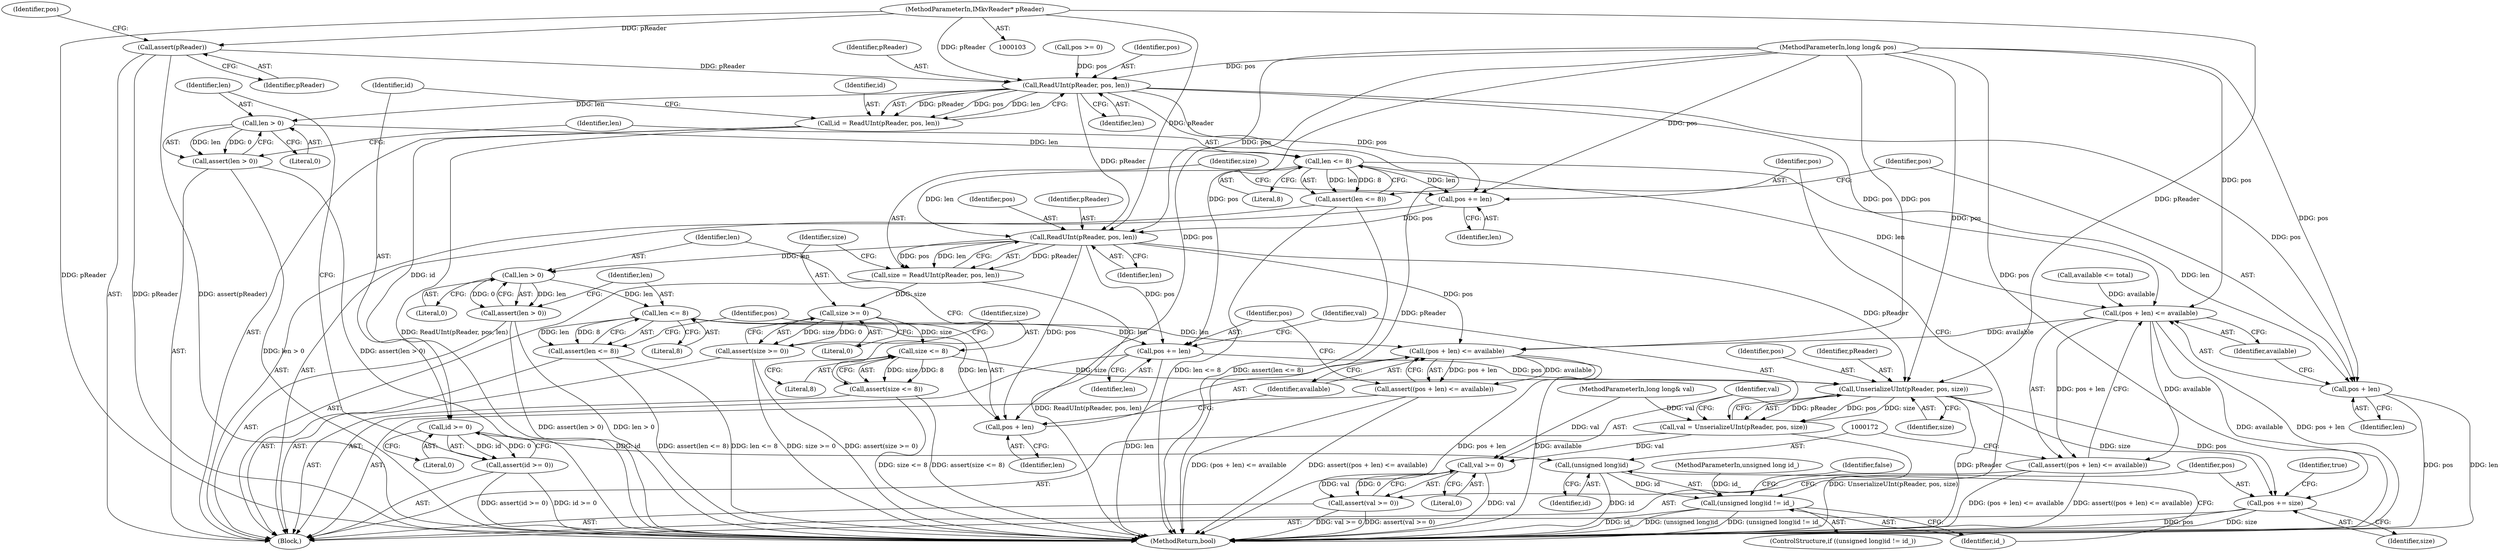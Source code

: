 digraph "1_Android_cc274e2abe8b2a6698a5c47d8aa4bb45f1f9538d_30@API" {
"1000109" [label="(Call,assert(pReader))"];
"1000104" [label="(MethodParameterIn,IMkvReader* pReader)"];
"1000147" [label="(Call,ReadUInt(pReader, pos, len))"];
"1000145" [label="(Call,id = ReadUInt(pReader, pos, len))"];
"1000152" [label="(Call,id >= 0)"];
"1000151" [label="(Call,assert(id >= 0))"];
"1000171" [label="(Call,(unsigned long)id)"];
"1000170" [label="(Call,(unsigned long)id != id_)"];
"1000156" [label="(Call,len > 0)"];
"1000155" [label="(Call,assert(len > 0))"];
"1000160" [label="(Call,len <= 8)"];
"1000159" [label="(Call,assert(len <= 8))"];
"1000164" [label="(Call,(pos + len) <= available)"];
"1000163" [label="(Call,assert((pos + len) <= available))"];
"1000204" [label="(Call,(pos + len) <= available)"];
"1000203" [label="(Call,assert((pos + len) <= available))"];
"1000165" [label="(Call,pos + len)"];
"1000177" [label="(Call,pos += len)"];
"1000183" [label="(Call,ReadUInt(pReader, pos, len))"];
"1000181" [label="(Call,size = ReadUInt(pReader, pos, len))"];
"1000188" [label="(Call,size >= 0)"];
"1000187" [label="(Call,assert(size >= 0))"];
"1000192" [label="(Call,size <= 8)"];
"1000191" [label="(Call,assert(size <= 8))"];
"1000214" [label="(Call,UnserializeUInt(pReader, pos, size))"];
"1000212" [label="(Call,val = UnserializeUInt(pReader, pos, size))"];
"1000219" [label="(Call,val >= 0)"];
"1000218" [label="(Call,assert(val >= 0))"];
"1000222" [label="(Call,pos += size)"];
"1000196" [label="(Call,len > 0)"];
"1000195" [label="(Call,assert(len > 0))"];
"1000200" [label="(Call,len <= 8)"];
"1000199" [label="(Call,assert(len <= 8))"];
"1000205" [label="(Call,pos + len)"];
"1000209" [label="(Call,pos += len)"];
"1000195" [label="(Call,assert(len > 0))"];
"1000105" [label="(MethodParameterIn,long long& pos)"];
"1000153" [label="(Identifier,id)"];
"1000155" [label="(Call,assert(len > 0))"];
"1000177" [label="(Call,pos += len)"];
"1000150" [label="(Identifier,len)"];
"1000192" [label="(Call,size <= 8)"];
"1000216" [label="(Identifier,pos)"];
"1000169" [label="(ControlStructure,if ((unsigned long)id != id_))"];
"1000106" [label="(MethodParameterIn,unsigned long id_)"];
"1000112" [label="(Call,pos >= 0)"];
"1000198" [label="(Literal,0)"];
"1000145" [label="(Call,id = ReadUInt(pReader, pos, len))"];
"1000104" [label="(MethodParameterIn,IMkvReader* pReader)"];
"1000193" [label="(Identifier,size)"];
"1000189" [label="(Identifier,size)"];
"1000212" [label="(Call,val = UnserializeUInt(pReader, pos, size))"];
"1000217" [label="(Identifier,size)"];
"1000166" [label="(Identifier,pos)"];
"1000181" [label="(Call,size = ReadUInt(pReader, pos, len))"];
"1000182" [label="(Identifier,size)"];
"1000194" [label="(Literal,8)"];
"1000213" [label="(Identifier,val)"];
"1000210" [label="(Identifier,pos)"];
"1000226" [label="(Identifier,true)"];
"1000162" [label="(Literal,8)"];
"1000183" [label="(Call,ReadUInt(pReader, pos, len))"];
"1000156" [label="(Call,len > 0)"];
"1000108" [label="(Block,)"];
"1000163" [label="(Call,assert((pos + len) <= available))"];
"1000203" [label="(Call,assert((pos + len) <= available))"];
"1000176" [label="(Identifier,false)"];
"1000219" [label="(Call,val >= 0)"];
"1000147" [label="(Call,ReadUInt(pReader, pos, len))"];
"1000209" [label="(Call,pos += len)"];
"1000185" [label="(Identifier,pos)"];
"1000222" [label="(Call,pos += size)"];
"1000134" [label="(Call,available <= total)"];
"1000220" [label="(Identifier,val)"];
"1000152" [label="(Call,id >= 0)"];
"1000207" [label="(Identifier,len)"];
"1000199" [label="(Call,assert(len <= 8))"];
"1000158" [label="(Literal,0)"];
"1000214" [label="(Call,UnserializeUInt(pReader, pos, size))"];
"1000204" [label="(Call,(pos + len) <= available)"];
"1000191" [label="(Call,assert(size <= 8))"];
"1000171" [label="(Call,(unsigned long)id)"];
"1000188" [label="(Call,size >= 0)"];
"1000154" [label="(Literal,0)"];
"1000110" [label="(Identifier,pReader)"];
"1000173" [label="(Identifier,id)"];
"1000170" [label="(Call,(unsigned long)id != id_)"];
"1000223" [label="(Identifier,pos)"];
"1000113" [label="(Identifier,pos)"];
"1000151" [label="(Call,assert(id >= 0))"];
"1000206" [label="(Identifier,pos)"];
"1000164" [label="(Call,(pos + len) <= available)"];
"1000165" [label="(Call,pos + len)"];
"1000107" [label="(MethodParameterIn,long long& val)"];
"1000202" [label="(Literal,8)"];
"1000197" [label="(Identifier,len)"];
"1000211" [label="(Identifier,len)"];
"1000149" [label="(Identifier,pos)"];
"1000187" [label="(Call,assert(size >= 0))"];
"1000196" [label="(Call,len > 0)"];
"1000167" [label="(Identifier,len)"];
"1000148" [label="(Identifier,pReader)"];
"1000146" [label="(Identifier,id)"];
"1000109" [label="(Call,assert(pReader))"];
"1000190" [label="(Literal,0)"];
"1000157" [label="(Identifier,len)"];
"1000200" [label="(Call,len <= 8)"];
"1000168" [label="(Identifier,available)"];
"1000227" [label="(MethodReturn,bool)"];
"1000186" [label="(Identifier,len)"];
"1000161" [label="(Identifier,len)"];
"1000160" [label="(Call,len <= 8)"];
"1000174" [label="(Identifier,id_)"];
"1000221" [label="(Literal,0)"];
"1000184" [label="(Identifier,pReader)"];
"1000178" [label="(Identifier,pos)"];
"1000201" [label="(Identifier,len)"];
"1000224" [label="(Identifier,size)"];
"1000159" [label="(Call,assert(len <= 8))"];
"1000208" [label="(Identifier,available)"];
"1000218" [label="(Call,assert(val >= 0))"];
"1000179" [label="(Identifier,len)"];
"1000205" [label="(Call,pos + len)"];
"1000215" [label="(Identifier,pReader)"];
"1000109" -> "1000108"  [label="AST: "];
"1000109" -> "1000110"  [label="CFG: "];
"1000110" -> "1000109"  [label="AST: "];
"1000113" -> "1000109"  [label="CFG: "];
"1000109" -> "1000227"  [label="DDG: pReader"];
"1000109" -> "1000227"  [label="DDG: assert(pReader)"];
"1000104" -> "1000109"  [label="DDG: pReader"];
"1000109" -> "1000147"  [label="DDG: pReader"];
"1000104" -> "1000103"  [label="AST: "];
"1000104" -> "1000227"  [label="DDG: pReader"];
"1000104" -> "1000147"  [label="DDG: pReader"];
"1000104" -> "1000183"  [label="DDG: pReader"];
"1000104" -> "1000214"  [label="DDG: pReader"];
"1000147" -> "1000145"  [label="AST: "];
"1000147" -> "1000150"  [label="CFG: "];
"1000148" -> "1000147"  [label="AST: "];
"1000149" -> "1000147"  [label="AST: "];
"1000150" -> "1000147"  [label="AST: "];
"1000145" -> "1000147"  [label="CFG: "];
"1000147" -> "1000227"  [label="DDG: pReader"];
"1000147" -> "1000145"  [label="DDG: pReader"];
"1000147" -> "1000145"  [label="DDG: pos"];
"1000147" -> "1000145"  [label="DDG: len"];
"1000112" -> "1000147"  [label="DDG: pos"];
"1000105" -> "1000147"  [label="DDG: pos"];
"1000147" -> "1000156"  [label="DDG: len"];
"1000147" -> "1000164"  [label="DDG: pos"];
"1000147" -> "1000165"  [label="DDG: pos"];
"1000147" -> "1000177"  [label="DDG: pos"];
"1000147" -> "1000183"  [label="DDG: pReader"];
"1000145" -> "1000108"  [label="AST: "];
"1000146" -> "1000145"  [label="AST: "];
"1000153" -> "1000145"  [label="CFG: "];
"1000145" -> "1000227"  [label="DDG: ReadUInt(pReader, pos, len)"];
"1000145" -> "1000152"  [label="DDG: id"];
"1000152" -> "1000151"  [label="AST: "];
"1000152" -> "1000154"  [label="CFG: "];
"1000153" -> "1000152"  [label="AST: "];
"1000154" -> "1000152"  [label="AST: "];
"1000151" -> "1000152"  [label="CFG: "];
"1000152" -> "1000151"  [label="DDG: id"];
"1000152" -> "1000151"  [label="DDG: 0"];
"1000152" -> "1000171"  [label="DDG: id"];
"1000151" -> "1000108"  [label="AST: "];
"1000157" -> "1000151"  [label="CFG: "];
"1000151" -> "1000227"  [label="DDG: assert(id >= 0)"];
"1000151" -> "1000227"  [label="DDG: id >= 0"];
"1000171" -> "1000170"  [label="AST: "];
"1000171" -> "1000173"  [label="CFG: "];
"1000172" -> "1000171"  [label="AST: "];
"1000173" -> "1000171"  [label="AST: "];
"1000174" -> "1000171"  [label="CFG: "];
"1000171" -> "1000227"  [label="DDG: id"];
"1000171" -> "1000170"  [label="DDG: id"];
"1000170" -> "1000169"  [label="AST: "];
"1000170" -> "1000174"  [label="CFG: "];
"1000174" -> "1000170"  [label="AST: "];
"1000176" -> "1000170"  [label="CFG: "];
"1000178" -> "1000170"  [label="CFG: "];
"1000170" -> "1000227"  [label="DDG: (unsigned long)id"];
"1000170" -> "1000227"  [label="DDG: (unsigned long)id != id_"];
"1000170" -> "1000227"  [label="DDG: id_"];
"1000106" -> "1000170"  [label="DDG: id_"];
"1000156" -> "1000155"  [label="AST: "];
"1000156" -> "1000158"  [label="CFG: "];
"1000157" -> "1000156"  [label="AST: "];
"1000158" -> "1000156"  [label="AST: "];
"1000155" -> "1000156"  [label="CFG: "];
"1000156" -> "1000155"  [label="DDG: len"];
"1000156" -> "1000155"  [label="DDG: 0"];
"1000156" -> "1000160"  [label="DDG: len"];
"1000155" -> "1000108"  [label="AST: "];
"1000161" -> "1000155"  [label="CFG: "];
"1000155" -> "1000227"  [label="DDG: assert(len > 0)"];
"1000155" -> "1000227"  [label="DDG: len > 0"];
"1000160" -> "1000159"  [label="AST: "];
"1000160" -> "1000162"  [label="CFG: "];
"1000161" -> "1000160"  [label="AST: "];
"1000162" -> "1000160"  [label="AST: "];
"1000159" -> "1000160"  [label="CFG: "];
"1000160" -> "1000159"  [label="DDG: len"];
"1000160" -> "1000159"  [label="DDG: 8"];
"1000160" -> "1000164"  [label="DDG: len"];
"1000160" -> "1000165"  [label="DDG: len"];
"1000160" -> "1000177"  [label="DDG: len"];
"1000160" -> "1000183"  [label="DDG: len"];
"1000159" -> "1000108"  [label="AST: "];
"1000166" -> "1000159"  [label="CFG: "];
"1000159" -> "1000227"  [label="DDG: assert(len <= 8)"];
"1000159" -> "1000227"  [label="DDG: len <= 8"];
"1000164" -> "1000163"  [label="AST: "];
"1000164" -> "1000168"  [label="CFG: "];
"1000165" -> "1000164"  [label="AST: "];
"1000168" -> "1000164"  [label="AST: "];
"1000163" -> "1000164"  [label="CFG: "];
"1000164" -> "1000227"  [label="DDG: available"];
"1000164" -> "1000227"  [label="DDG: pos + len"];
"1000164" -> "1000163"  [label="DDG: pos + len"];
"1000164" -> "1000163"  [label="DDG: available"];
"1000105" -> "1000164"  [label="DDG: pos"];
"1000134" -> "1000164"  [label="DDG: available"];
"1000164" -> "1000204"  [label="DDG: available"];
"1000163" -> "1000108"  [label="AST: "];
"1000172" -> "1000163"  [label="CFG: "];
"1000163" -> "1000227"  [label="DDG: (pos + len) <= available"];
"1000163" -> "1000227"  [label="DDG: assert((pos + len) <= available)"];
"1000204" -> "1000203"  [label="AST: "];
"1000204" -> "1000208"  [label="CFG: "];
"1000205" -> "1000204"  [label="AST: "];
"1000208" -> "1000204"  [label="AST: "];
"1000203" -> "1000204"  [label="CFG: "];
"1000204" -> "1000227"  [label="DDG: pos + len"];
"1000204" -> "1000227"  [label="DDG: available"];
"1000204" -> "1000203"  [label="DDG: pos + len"];
"1000204" -> "1000203"  [label="DDG: available"];
"1000183" -> "1000204"  [label="DDG: pos"];
"1000105" -> "1000204"  [label="DDG: pos"];
"1000200" -> "1000204"  [label="DDG: len"];
"1000203" -> "1000108"  [label="AST: "];
"1000210" -> "1000203"  [label="CFG: "];
"1000203" -> "1000227"  [label="DDG: assert((pos + len) <= available)"];
"1000203" -> "1000227"  [label="DDG: (pos + len) <= available"];
"1000165" -> "1000167"  [label="CFG: "];
"1000166" -> "1000165"  [label="AST: "];
"1000167" -> "1000165"  [label="AST: "];
"1000168" -> "1000165"  [label="CFG: "];
"1000165" -> "1000227"  [label="DDG: pos"];
"1000165" -> "1000227"  [label="DDG: len"];
"1000105" -> "1000165"  [label="DDG: pos"];
"1000177" -> "1000108"  [label="AST: "];
"1000177" -> "1000179"  [label="CFG: "];
"1000178" -> "1000177"  [label="AST: "];
"1000179" -> "1000177"  [label="AST: "];
"1000182" -> "1000177"  [label="CFG: "];
"1000105" -> "1000177"  [label="DDG: pos"];
"1000177" -> "1000183"  [label="DDG: pos"];
"1000183" -> "1000181"  [label="AST: "];
"1000183" -> "1000186"  [label="CFG: "];
"1000184" -> "1000183"  [label="AST: "];
"1000185" -> "1000183"  [label="AST: "];
"1000186" -> "1000183"  [label="AST: "];
"1000181" -> "1000183"  [label="CFG: "];
"1000183" -> "1000181"  [label="DDG: pReader"];
"1000183" -> "1000181"  [label="DDG: pos"];
"1000183" -> "1000181"  [label="DDG: len"];
"1000105" -> "1000183"  [label="DDG: pos"];
"1000183" -> "1000196"  [label="DDG: len"];
"1000183" -> "1000205"  [label="DDG: pos"];
"1000183" -> "1000209"  [label="DDG: pos"];
"1000183" -> "1000214"  [label="DDG: pReader"];
"1000181" -> "1000108"  [label="AST: "];
"1000182" -> "1000181"  [label="AST: "];
"1000189" -> "1000181"  [label="CFG: "];
"1000181" -> "1000227"  [label="DDG: ReadUInt(pReader, pos, len)"];
"1000181" -> "1000188"  [label="DDG: size"];
"1000188" -> "1000187"  [label="AST: "];
"1000188" -> "1000190"  [label="CFG: "];
"1000189" -> "1000188"  [label="AST: "];
"1000190" -> "1000188"  [label="AST: "];
"1000187" -> "1000188"  [label="CFG: "];
"1000188" -> "1000187"  [label="DDG: size"];
"1000188" -> "1000187"  [label="DDG: 0"];
"1000188" -> "1000192"  [label="DDG: size"];
"1000187" -> "1000108"  [label="AST: "];
"1000193" -> "1000187"  [label="CFG: "];
"1000187" -> "1000227"  [label="DDG: assert(size >= 0)"];
"1000187" -> "1000227"  [label="DDG: size >= 0"];
"1000192" -> "1000191"  [label="AST: "];
"1000192" -> "1000194"  [label="CFG: "];
"1000193" -> "1000192"  [label="AST: "];
"1000194" -> "1000192"  [label="AST: "];
"1000191" -> "1000192"  [label="CFG: "];
"1000192" -> "1000191"  [label="DDG: size"];
"1000192" -> "1000191"  [label="DDG: 8"];
"1000192" -> "1000214"  [label="DDG: size"];
"1000191" -> "1000108"  [label="AST: "];
"1000197" -> "1000191"  [label="CFG: "];
"1000191" -> "1000227"  [label="DDG: assert(size <= 8)"];
"1000191" -> "1000227"  [label="DDG: size <= 8"];
"1000214" -> "1000212"  [label="AST: "];
"1000214" -> "1000217"  [label="CFG: "];
"1000215" -> "1000214"  [label="AST: "];
"1000216" -> "1000214"  [label="AST: "];
"1000217" -> "1000214"  [label="AST: "];
"1000212" -> "1000214"  [label="CFG: "];
"1000214" -> "1000227"  [label="DDG: pReader"];
"1000214" -> "1000212"  [label="DDG: pReader"];
"1000214" -> "1000212"  [label="DDG: pos"];
"1000214" -> "1000212"  [label="DDG: size"];
"1000209" -> "1000214"  [label="DDG: pos"];
"1000105" -> "1000214"  [label="DDG: pos"];
"1000214" -> "1000222"  [label="DDG: size"];
"1000214" -> "1000222"  [label="DDG: pos"];
"1000212" -> "1000108"  [label="AST: "];
"1000213" -> "1000212"  [label="AST: "];
"1000220" -> "1000212"  [label="CFG: "];
"1000212" -> "1000227"  [label="DDG: UnserializeUInt(pReader, pos, size)"];
"1000107" -> "1000212"  [label="DDG: val"];
"1000212" -> "1000219"  [label="DDG: val"];
"1000219" -> "1000218"  [label="AST: "];
"1000219" -> "1000221"  [label="CFG: "];
"1000220" -> "1000219"  [label="AST: "];
"1000221" -> "1000219"  [label="AST: "];
"1000218" -> "1000219"  [label="CFG: "];
"1000219" -> "1000227"  [label="DDG: val"];
"1000219" -> "1000218"  [label="DDG: val"];
"1000219" -> "1000218"  [label="DDG: 0"];
"1000107" -> "1000219"  [label="DDG: val"];
"1000218" -> "1000108"  [label="AST: "];
"1000223" -> "1000218"  [label="CFG: "];
"1000218" -> "1000227"  [label="DDG: val >= 0"];
"1000218" -> "1000227"  [label="DDG: assert(val >= 0)"];
"1000222" -> "1000108"  [label="AST: "];
"1000222" -> "1000224"  [label="CFG: "];
"1000223" -> "1000222"  [label="AST: "];
"1000224" -> "1000222"  [label="AST: "];
"1000226" -> "1000222"  [label="CFG: "];
"1000222" -> "1000227"  [label="DDG: pos"];
"1000222" -> "1000227"  [label="DDG: size"];
"1000105" -> "1000222"  [label="DDG: pos"];
"1000196" -> "1000195"  [label="AST: "];
"1000196" -> "1000198"  [label="CFG: "];
"1000197" -> "1000196"  [label="AST: "];
"1000198" -> "1000196"  [label="AST: "];
"1000195" -> "1000196"  [label="CFG: "];
"1000196" -> "1000195"  [label="DDG: len"];
"1000196" -> "1000195"  [label="DDG: 0"];
"1000196" -> "1000200"  [label="DDG: len"];
"1000195" -> "1000108"  [label="AST: "];
"1000201" -> "1000195"  [label="CFG: "];
"1000195" -> "1000227"  [label="DDG: assert(len > 0)"];
"1000195" -> "1000227"  [label="DDG: len > 0"];
"1000200" -> "1000199"  [label="AST: "];
"1000200" -> "1000202"  [label="CFG: "];
"1000201" -> "1000200"  [label="AST: "];
"1000202" -> "1000200"  [label="AST: "];
"1000199" -> "1000200"  [label="CFG: "];
"1000200" -> "1000199"  [label="DDG: len"];
"1000200" -> "1000199"  [label="DDG: 8"];
"1000200" -> "1000205"  [label="DDG: len"];
"1000200" -> "1000209"  [label="DDG: len"];
"1000199" -> "1000108"  [label="AST: "];
"1000206" -> "1000199"  [label="CFG: "];
"1000199" -> "1000227"  [label="DDG: len <= 8"];
"1000199" -> "1000227"  [label="DDG: assert(len <= 8)"];
"1000205" -> "1000207"  [label="CFG: "];
"1000206" -> "1000205"  [label="AST: "];
"1000207" -> "1000205"  [label="AST: "];
"1000208" -> "1000205"  [label="CFG: "];
"1000105" -> "1000205"  [label="DDG: pos"];
"1000209" -> "1000108"  [label="AST: "];
"1000209" -> "1000211"  [label="CFG: "];
"1000210" -> "1000209"  [label="AST: "];
"1000211" -> "1000209"  [label="AST: "];
"1000213" -> "1000209"  [label="CFG: "];
"1000209" -> "1000227"  [label="DDG: len"];
"1000105" -> "1000209"  [label="DDG: pos"];
}
